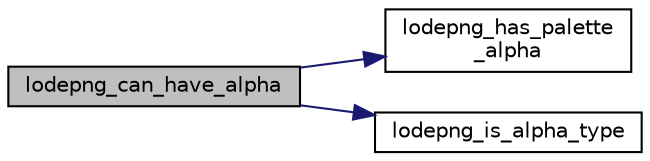 digraph "lodepng_can_have_alpha"
{
 // LATEX_PDF_SIZE
  edge [fontname="Helvetica",fontsize="10",labelfontname="Helvetica",labelfontsize="10"];
  node [fontname="Helvetica",fontsize="10",shape=record];
  rankdir="LR";
  Node1 [label="lodepng_can_have_alpha",height=0.2,width=0.4,color="black", fillcolor="grey75", style="filled", fontcolor="black",tooltip=" "];
  Node1 -> Node2 [color="midnightblue",fontsize="10",style="solid",fontname="Helvetica"];
  Node2 [label="lodepng_has_palette\l_alpha",height=0.2,width=0.4,color="black", fillcolor="white", style="filled",URL="$lodepng_8cpp.html#a4e89e0d7e13e0f3c098c4cf326cc5014",tooltip=" "];
  Node1 -> Node3 [color="midnightblue",fontsize="10",style="solid",fontname="Helvetica"];
  Node3 [label="lodepng_is_alpha_type",height=0.2,width=0.4,color="black", fillcolor="white", style="filled",URL="$lodepng_8cpp.html#aa255d9a2e4054fc2888bf7670dac4107",tooltip=" "];
}
